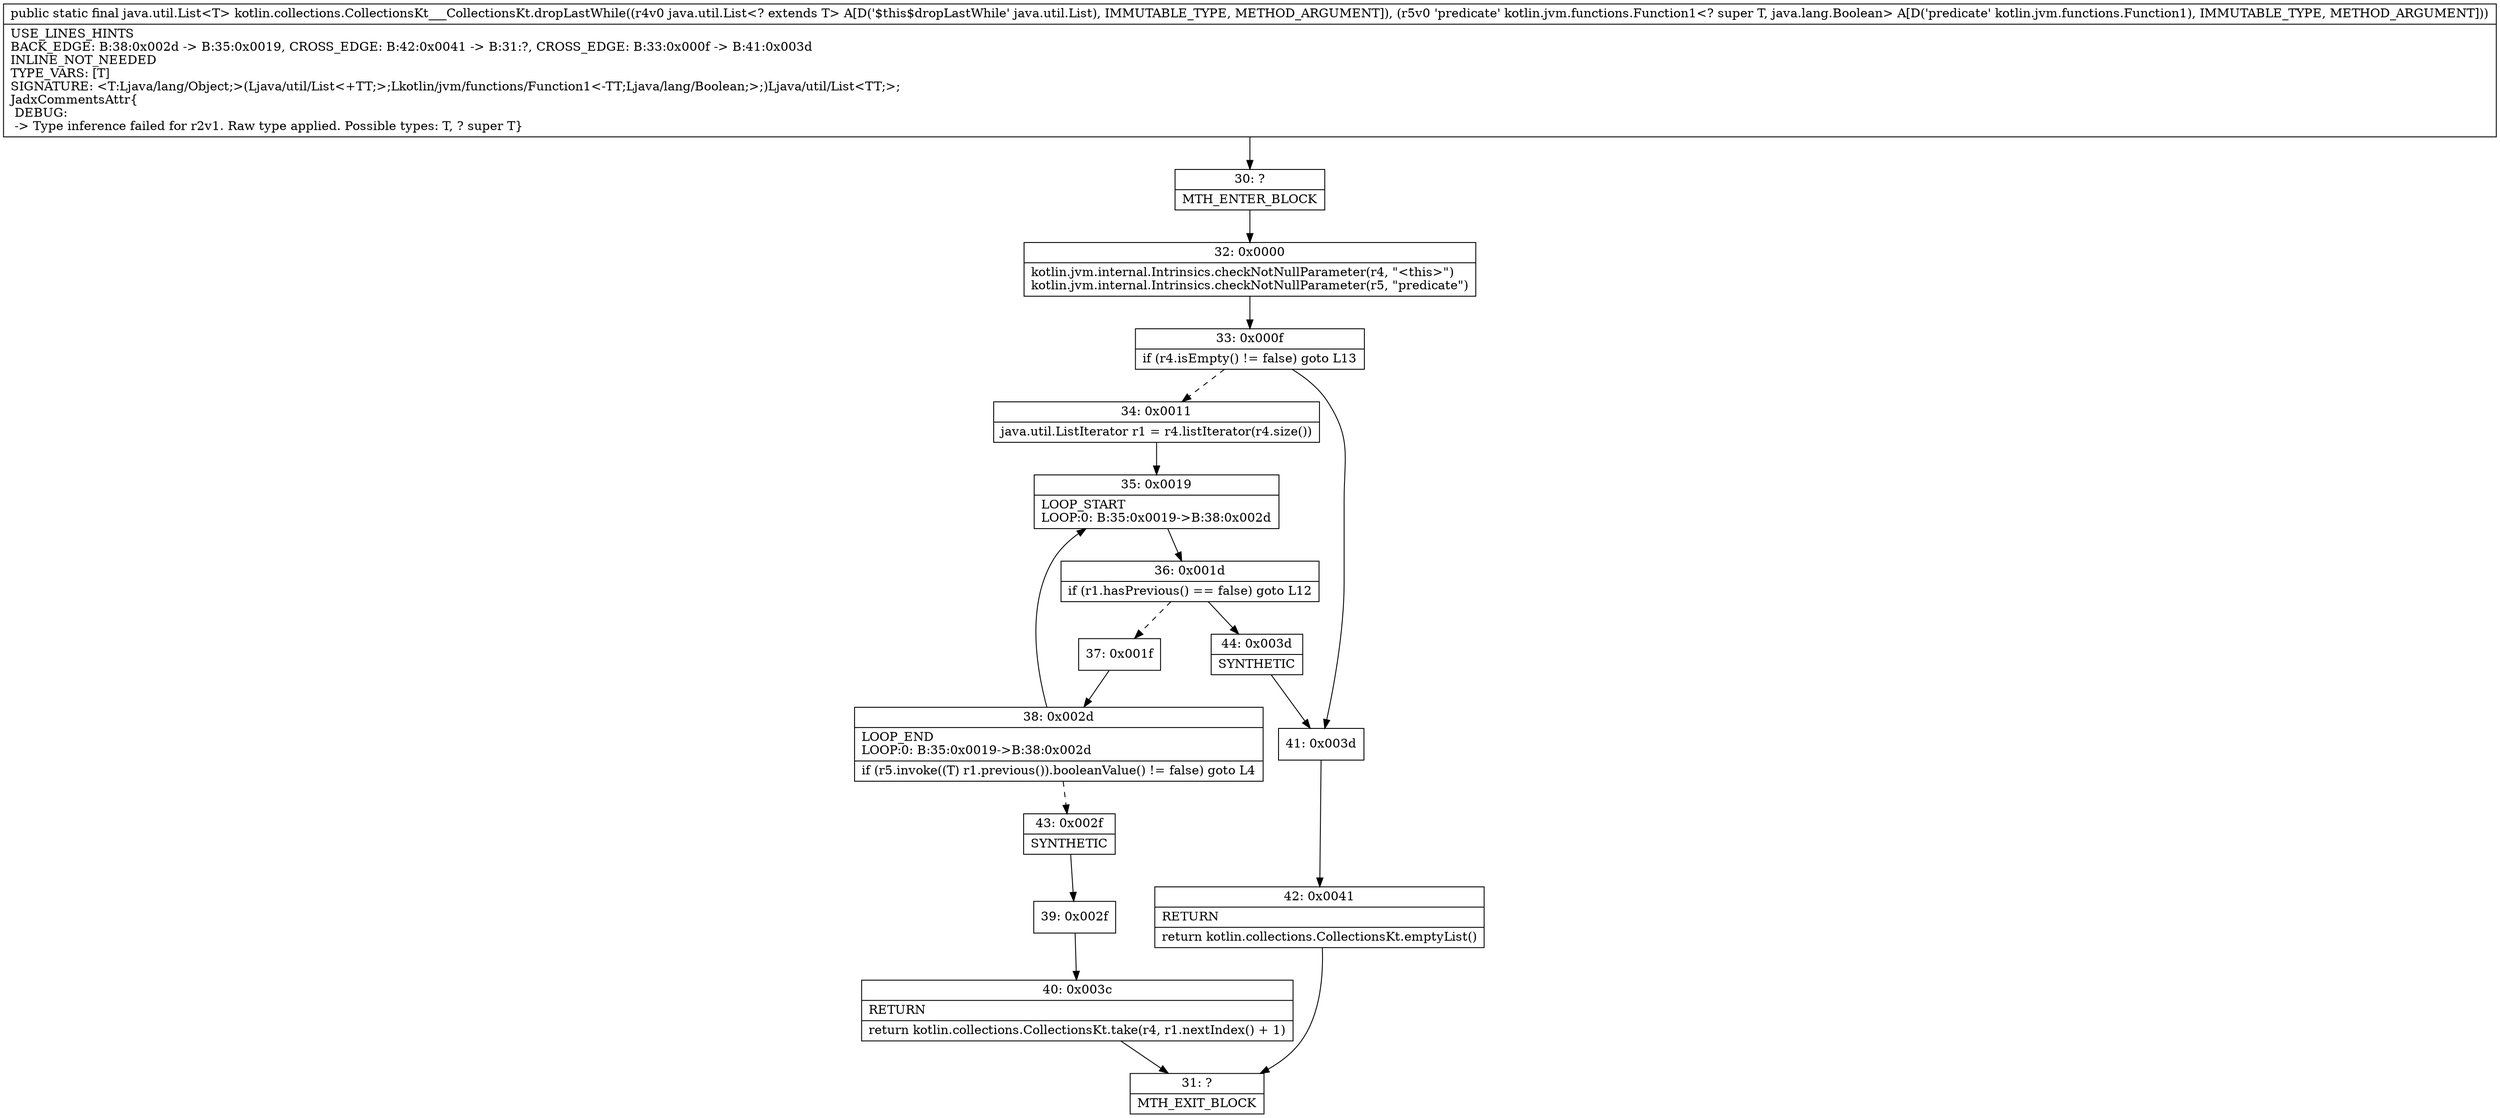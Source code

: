 digraph "CFG forkotlin.collections.CollectionsKt___CollectionsKt.dropLastWhile(Ljava\/util\/List;Lkotlin\/jvm\/functions\/Function1;)Ljava\/util\/List;" {
Node_30 [shape=record,label="{30\:\ ?|MTH_ENTER_BLOCK\l}"];
Node_32 [shape=record,label="{32\:\ 0x0000|kotlin.jvm.internal.Intrinsics.checkNotNullParameter(r4, \"\<this\>\")\lkotlin.jvm.internal.Intrinsics.checkNotNullParameter(r5, \"predicate\")\l}"];
Node_33 [shape=record,label="{33\:\ 0x000f|if (r4.isEmpty() != false) goto L13\l}"];
Node_34 [shape=record,label="{34\:\ 0x0011|java.util.ListIterator r1 = r4.listIterator(r4.size())\l}"];
Node_35 [shape=record,label="{35\:\ 0x0019|LOOP_START\lLOOP:0: B:35:0x0019\-\>B:38:0x002d\l}"];
Node_36 [shape=record,label="{36\:\ 0x001d|if (r1.hasPrevious() == false) goto L12\l}"];
Node_37 [shape=record,label="{37\:\ 0x001f}"];
Node_38 [shape=record,label="{38\:\ 0x002d|LOOP_END\lLOOP:0: B:35:0x0019\-\>B:38:0x002d\l|if (r5.invoke((T) r1.previous()).booleanValue() != false) goto L4\l}"];
Node_43 [shape=record,label="{43\:\ 0x002f|SYNTHETIC\l}"];
Node_39 [shape=record,label="{39\:\ 0x002f}"];
Node_40 [shape=record,label="{40\:\ 0x003c|RETURN\l|return kotlin.collections.CollectionsKt.take(r4, r1.nextIndex() + 1)\l}"];
Node_31 [shape=record,label="{31\:\ ?|MTH_EXIT_BLOCK\l}"];
Node_44 [shape=record,label="{44\:\ 0x003d|SYNTHETIC\l}"];
Node_41 [shape=record,label="{41\:\ 0x003d}"];
Node_42 [shape=record,label="{42\:\ 0x0041|RETURN\l|return kotlin.collections.CollectionsKt.emptyList()\l}"];
MethodNode[shape=record,label="{public static final java.util.List\<T\> kotlin.collections.CollectionsKt___CollectionsKt.dropLastWhile((r4v0 java.util.List\<? extends T\> A[D('$this$dropLastWhile' java.util.List), IMMUTABLE_TYPE, METHOD_ARGUMENT]), (r5v0 'predicate' kotlin.jvm.functions.Function1\<? super T, java.lang.Boolean\> A[D('predicate' kotlin.jvm.functions.Function1), IMMUTABLE_TYPE, METHOD_ARGUMENT]))  | USE_LINES_HINTS\lBACK_EDGE: B:38:0x002d \-\> B:35:0x0019, CROSS_EDGE: B:42:0x0041 \-\> B:31:?, CROSS_EDGE: B:33:0x000f \-\> B:41:0x003d\lINLINE_NOT_NEEDED\lTYPE_VARS: [T]\lSIGNATURE: \<T:Ljava\/lang\/Object;\>(Ljava\/util\/List\<+TT;\>;Lkotlin\/jvm\/functions\/Function1\<\-TT;Ljava\/lang\/Boolean;\>;)Ljava\/util\/List\<TT;\>;\lJadxCommentsAttr\{\l DEBUG: \l \-\> Type inference failed for r2v1. Raw type applied. Possible types: T, ? super T\}\l}"];
MethodNode -> Node_30;Node_30 -> Node_32;
Node_32 -> Node_33;
Node_33 -> Node_34[style=dashed];
Node_33 -> Node_41;
Node_34 -> Node_35;
Node_35 -> Node_36;
Node_36 -> Node_37[style=dashed];
Node_36 -> Node_44;
Node_37 -> Node_38;
Node_38 -> Node_35;
Node_38 -> Node_43[style=dashed];
Node_43 -> Node_39;
Node_39 -> Node_40;
Node_40 -> Node_31;
Node_44 -> Node_41;
Node_41 -> Node_42;
Node_42 -> Node_31;
}

